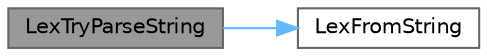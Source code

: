 digraph "LexTryParseString"
{
 // INTERACTIVE_SVG=YES
 // LATEX_PDF_SIZE
  bgcolor="transparent";
  edge [fontname=Helvetica,fontsize=10,labelfontname=Helvetica,labelfontsize=10];
  node [fontname=Helvetica,fontsize=10,shape=box,height=0.2,width=0.4];
  rankdir="LR";
  Node1 [id="Node000001",label="LexTryParseString",height=0.2,width=0.4,color="gray40", fillcolor="grey60", style="filled", fontcolor="black",tooltip="Try and parse a bool - always returns true."];
  Node1 -> Node2 [id="edge1_Node000001_Node000002",color="steelblue1",style="solid",tooltip=" "];
  Node2 [id="Node000002",label="LexFromString",height=0.2,width=0.4,color="grey40", fillcolor="white", style="filled",URL="$df/ddd/IOSAppDelegate_8h.html#af9f2b0076d9c41a910f9e9583fdbb88d",tooltip=" "];
}
